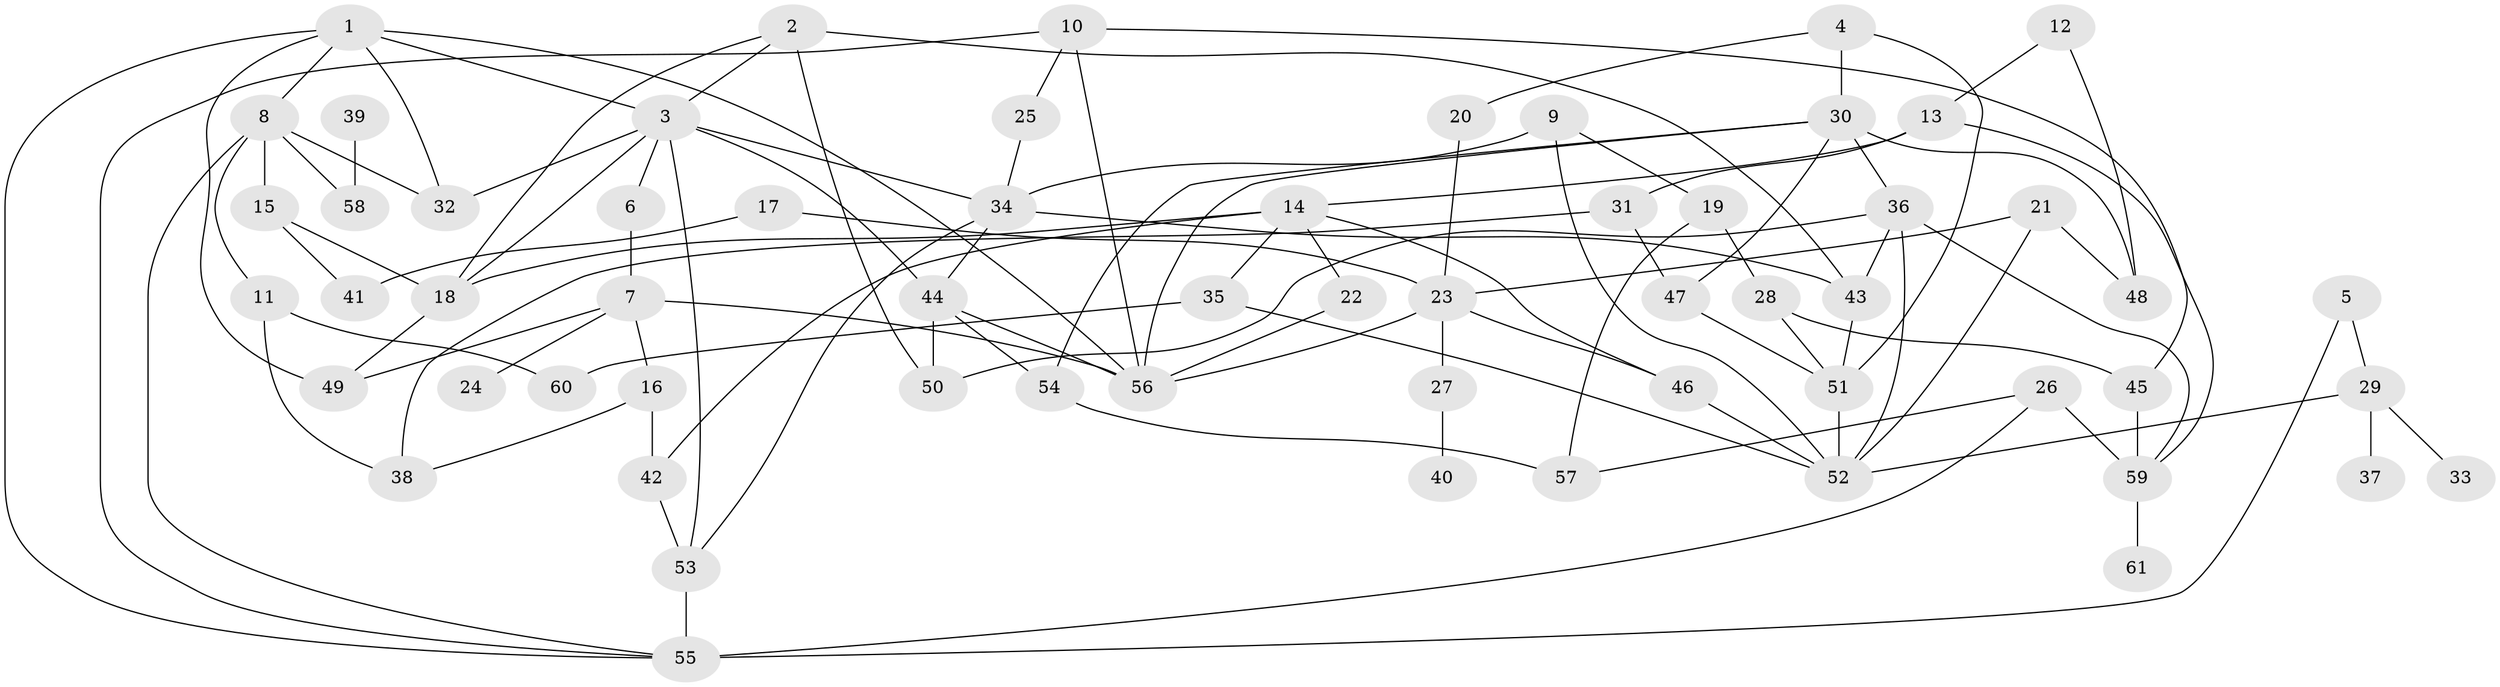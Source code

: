 // original degree distribution, {7: 0.01652892561983471, 8: 0.024793388429752067, 5: 0.04132231404958678, 1: 0.2231404958677686, 4: 0.14049586776859505, 3: 0.23140495867768596, 6: 0.04132231404958678, 2: 0.2809917355371901}
// Generated by graph-tools (version 1.1) at 2025/01/03/09/25 03:01:08]
// undirected, 61 vertices, 106 edges
graph export_dot {
graph [start="1"]
  node [color=gray90,style=filled];
  1;
  2;
  3;
  4;
  5;
  6;
  7;
  8;
  9;
  10;
  11;
  12;
  13;
  14;
  15;
  16;
  17;
  18;
  19;
  20;
  21;
  22;
  23;
  24;
  25;
  26;
  27;
  28;
  29;
  30;
  31;
  32;
  33;
  34;
  35;
  36;
  37;
  38;
  39;
  40;
  41;
  42;
  43;
  44;
  45;
  46;
  47;
  48;
  49;
  50;
  51;
  52;
  53;
  54;
  55;
  56;
  57;
  58;
  59;
  60;
  61;
  1 -- 3 [weight=1.0];
  1 -- 8 [weight=1.0];
  1 -- 32 [weight=1.0];
  1 -- 49 [weight=1.0];
  1 -- 55 [weight=1.0];
  1 -- 56 [weight=1.0];
  2 -- 3 [weight=1.0];
  2 -- 18 [weight=1.0];
  2 -- 43 [weight=1.0];
  2 -- 50 [weight=1.0];
  3 -- 6 [weight=1.0];
  3 -- 18 [weight=1.0];
  3 -- 32 [weight=1.0];
  3 -- 34 [weight=1.0];
  3 -- 44 [weight=1.0];
  3 -- 53 [weight=1.0];
  4 -- 20 [weight=1.0];
  4 -- 30 [weight=1.0];
  4 -- 51 [weight=1.0];
  5 -- 29 [weight=1.0];
  5 -- 55 [weight=1.0];
  6 -- 7 [weight=1.0];
  7 -- 16 [weight=1.0];
  7 -- 24 [weight=1.0];
  7 -- 49 [weight=1.0];
  7 -- 56 [weight=1.0];
  8 -- 11 [weight=1.0];
  8 -- 15 [weight=1.0];
  8 -- 32 [weight=1.0];
  8 -- 55 [weight=1.0];
  8 -- 58 [weight=1.0];
  9 -- 19 [weight=1.0];
  9 -- 34 [weight=1.0];
  9 -- 52 [weight=1.0];
  10 -- 25 [weight=1.0];
  10 -- 45 [weight=1.0];
  10 -- 55 [weight=1.0];
  10 -- 56 [weight=1.0];
  11 -- 38 [weight=1.0];
  11 -- 60 [weight=1.0];
  12 -- 13 [weight=1.0];
  12 -- 48 [weight=1.0];
  13 -- 14 [weight=1.0];
  13 -- 31 [weight=1.0];
  13 -- 59 [weight=1.0];
  14 -- 18 [weight=1.0];
  14 -- 22 [weight=1.0];
  14 -- 35 [weight=1.0];
  14 -- 42 [weight=1.0];
  14 -- 46 [weight=1.0];
  15 -- 18 [weight=2.0];
  15 -- 41 [weight=1.0];
  16 -- 38 [weight=1.0];
  16 -- 42 [weight=1.0];
  17 -- 23 [weight=1.0];
  17 -- 41 [weight=1.0];
  18 -- 49 [weight=1.0];
  19 -- 28 [weight=1.0];
  19 -- 57 [weight=1.0];
  20 -- 23 [weight=1.0];
  21 -- 23 [weight=1.0];
  21 -- 48 [weight=1.0];
  21 -- 52 [weight=1.0];
  22 -- 56 [weight=1.0];
  23 -- 27 [weight=1.0];
  23 -- 46 [weight=1.0];
  23 -- 56 [weight=2.0];
  25 -- 34 [weight=1.0];
  26 -- 55 [weight=1.0];
  26 -- 57 [weight=1.0];
  26 -- 59 [weight=1.0];
  27 -- 40 [weight=1.0];
  28 -- 45 [weight=1.0];
  28 -- 51 [weight=1.0];
  29 -- 33 [weight=1.0];
  29 -- 37 [weight=1.0];
  29 -- 52 [weight=1.0];
  30 -- 36 [weight=1.0];
  30 -- 47 [weight=1.0];
  30 -- 48 [weight=1.0];
  30 -- 54 [weight=1.0];
  30 -- 56 [weight=1.0];
  31 -- 38 [weight=1.0];
  31 -- 47 [weight=1.0];
  34 -- 43 [weight=1.0];
  34 -- 44 [weight=1.0];
  34 -- 53 [weight=1.0];
  35 -- 52 [weight=1.0];
  35 -- 60 [weight=1.0];
  36 -- 43 [weight=1.0];
  36 -- 50 [weight=1.0];
  36 -- 52 [weight=1.0];
  36 -- 59 [weight=1.0];
  39 -- 58 [weight=1.0];
  42 -- 53 [weight=1.0];
  43 -- 51 [weight=1.0];
  44 -- 50 [weight=1.0];
  44 -- 54 [weight=1.0];
  44 -- 56 [weight=1.0];
  45 -- 59 [weight=2.0];
  46 -- 52 [weight=1.0];
  47 -- 51 [weight=1.0];
  51 -- 52 [weight=1.0];
  53 -- 55 [weight=2.0];
  54 -- 57 [weight=1.0];
  59 -- 61 [weight=1.0];
}

